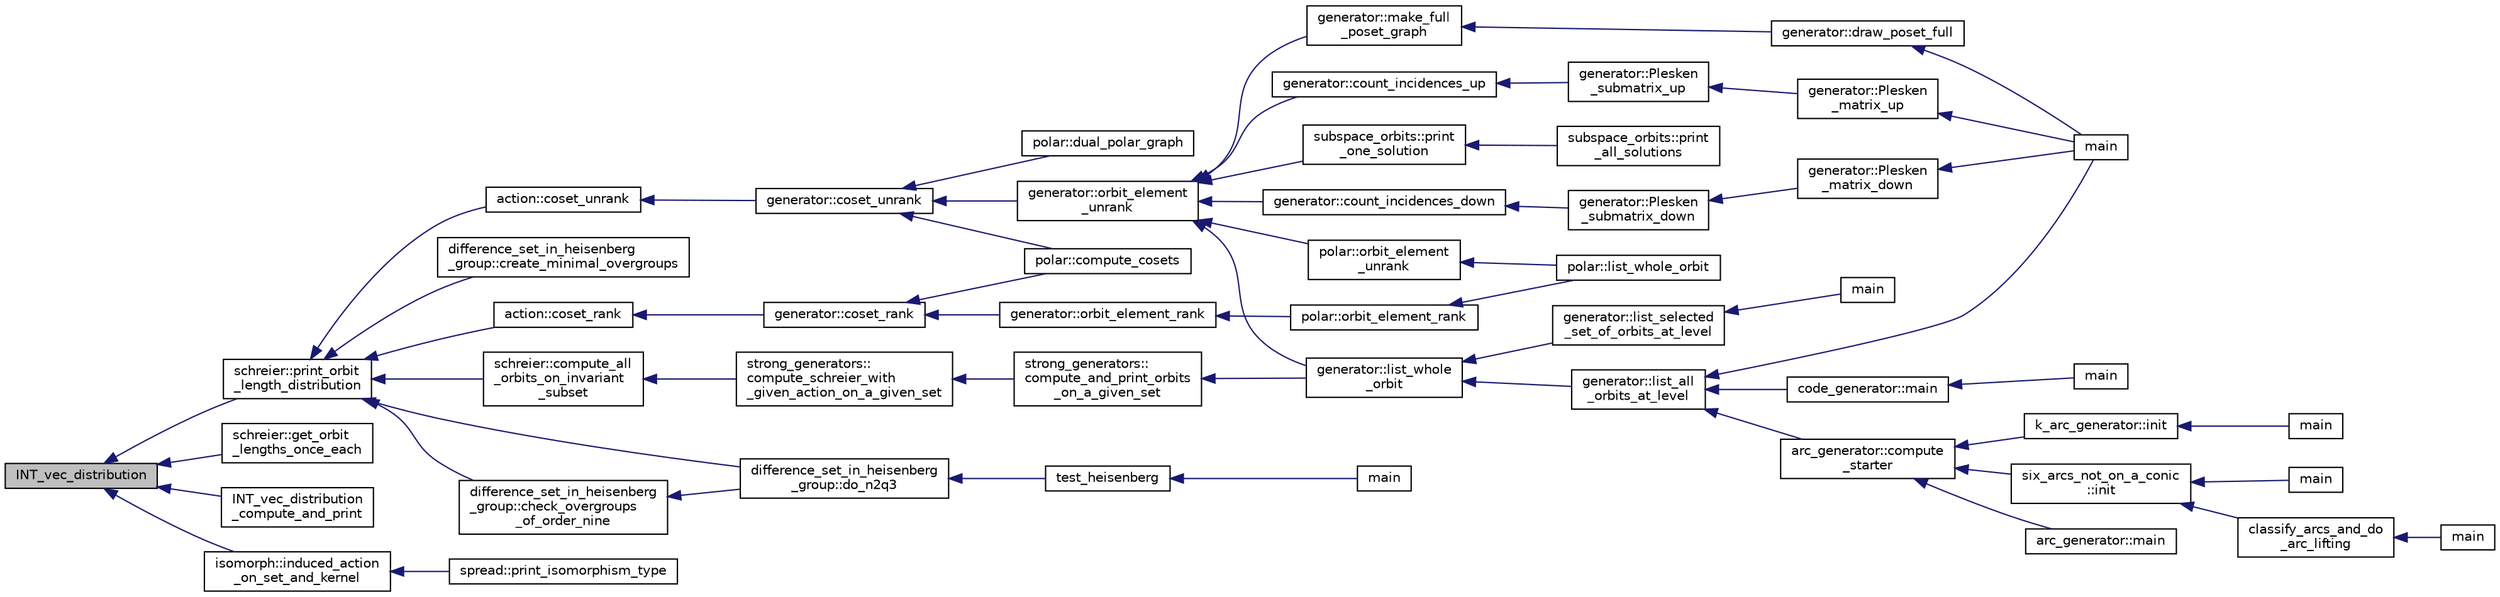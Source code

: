 digraph "INT_vec_distribution"
{
  edge [fontname="Helvetica",fontsize="10",labelfontname="Helvetica",labelfontsize="10"];
  node [fontname="Helvetica",fontsize="10",shape=record];
  rankdir="LR";
  Node2420 [label="INT_vec_distribution",height=0.2,width=0.4,color="black", fillcolor="grey75", style="filled", fontcolor="black"];
  Node2420 -> Node2421 [dir="back",color="midnightblue",fontsize="10",style="solid",fontname="Helvetica"];
  Node2421 [label="schreier::print_orbit\l_length_distribution",height=0.2,width=0.4,color="black", fillcolor="white", style="filled",URL="$d3/dd6/classschreier.html#a0464626aa62056d355b34898518c4589"];
  Node2421 -> Node2422 [dir="back",color="midnightblue",fontsize="10",style="solid",fontname="Helvetica"];
  Node2422 [label="difference_set_in_heisenberg\l_group::do_n2q3",height=0.2,width=0.4,color="black", fillcolor="white", style="filled",URL="$de/d8a/classdifference__set__in__heisenberg__group.html#aca82ff116dd5d17cfbb311e809b6d023"];
  Node2422 -> Node2423 [dir="back",color="midnightblue",fontsize="10",style="solid",fontname="Helvetica"];
  Node2423 [label="test_heisenberg",height=0.2,width=0.4,color="black", fillcolor="white", style="filled",URL="$d7/db9/tao_8_c.html#a87d0c5c3b1f228ddbc4f326d3b662c24"];
  Node2423 -> Node2424 [dir="back",color="midnightblue",fontsize="10",style="solid",fontname="Helvetica"];
  Node2424 [label="main",height=0.2,width=0.4,color="black", fillcolor="white", style="filled",URL="$d7/db9/tao_8_c.html#a3c04138a5bfe5d72780bb7e82a18e627"];
  Node2421 -> Node2425 [dir="back",color="midnightblue",fontsize="10",style="solid",fontname="Helvetica"];
  Node2425 [label="difference_set_in_heisenberg\l_group::check_overgroups\l_of_order_nine",height=0.2,width=0.4,color="black", fillcolor="white", style="filled",URL="$de/d8a/classdifference__set__in__heisenberg__group.html#af7075193cf272d5b63356e21ec1ab8a8"];
  Node2425 -> Node2422 [dir="back",color="midnightblue",fontsize="10",style="solid",fontname="Helvetica"];
  Node2421 -> Node2426 [dir="back",color="midnightblue",fontsize="10",style="solid",fontname="Helvetica"];
  Node2426 [label="difference_set_in_heisenberg\l_group::create_minimal_overgroups",height=0.2,width=0.4,color="black", fillcolor="white", style="filled",URL="$de/d8a/classdifference__set__in__heisenberg__group.html#a9bde5ad5da3ebaebf98fbfd3e8110b79"];
  Node2421 -> Node2427 [dir="back",color="midnightblue",fontsize="10",style="solid",fontname="Helvetica"];
  Node2427 [label="schreier::compute_all\l_orbits_on_invariant\l_subset",height=0.2,width=0.4,color="black", fillcolor="white", style="filled",URL="$d3/dd6/classschreier.html#ab5d7df97773f59ded1e98ba1abfa957c"];
  Node2427 -> Node2428 [dir="back",color="midnightblue",fontsize="10",style="solid",fontname="Helvetica"];
  Node2428 [label="strong_generators::\lcompute_schreier_with\l_given_action_on_a_given_set",height=0.2,width=0.4,color="black", fillcolor="white", style="filled",URL="$dc/d09/classstrong__generators.html#aa051afe7d56819e4ebfb45c3f8506a72"];
  Node2428 -> Node2429 [dir="back",color="midnightblue",fontsize="10",style="solid",fontname="Helvetica"];
  Node2429 [label="strong_generators::\lcompute_and_print_orbits\l_on_a_given_set",height=0.2,width=0.4,color="black", fillcolor="white", style="filled",URL="$dc/d09/classstrong__generators.html#a0fe43a7a27a1413b3bd675a9bda202b1"];
  Node2429 -> Node2430 [dir="back",color="midnightblue",fontsize="10",style="solid",fontname="Helvetica"];
  Node2430 [label="generator::list_whole\l_orbit",height=0.2,width=0.4,color="black", fillcolor="white", style="filled",URL="$d7/d73/classgenerator.html#aa102d1c1e32f0cd1dafeab1e0d1c18c1"];
  Node2430 -> Node2431 [dir="back",color="midnightblue",fontsize="10",style="solid",fontname="Helvetica"];
  Node2431 [label="generator::list_all\l_orbits_at_level",height=0.2,width=0.4,color="black", fillcolor="white", style="filled",URL="$d7/d73/classgenerator.html#a650880bf92f9f2bf124d4ead2cc01f70"];
  Node2431 -> Node2432 [dir="back",color="midnightblue",fontsize="10",style="solid",fontname="Helvetica"];
  Node2432 [label="code_generator::main",height=0.2,width=0.4,color="black", fillcolor="white", style="filled",URL="$db/d37/classcode__generator.html#ab3cf3a306e4032c2b471ac95321c599f"];
  Node2432 -> Node2433 [dir="back",color="midnightblue",fontsize="10",style="solid",fontname="Helvetica"];
  Node2433 [label="main",height=0.2,width=0.4,color="black", fillcolor="white", style="filled",URL="$d4/d4f/codes_8_c.html#a217dbf8b442f20279ea00b898af96f52"];
  Node2431 -> Node2434 [dir="back",color="midnightblue",fontsize="10",style="solid",fontname="Helvetica"];
  Node2434 [label="main",height=0.2,width=0.4,color="black", fillcolor="white", style="filled",URL="$de/d2d/graph_2graph_8_c.html#a217dbf8b442f20279ea00b898af96f52"];
  Node2431 -> Node2435 [dir="back",color="midnightblue",fontsize="10",style="solid",fontname="Helvetica"];
  Node2435 [label="arc_generator::compute\l_starter",height=0.2,width=0.4,color="black", fillcolor="white", style="filled",URL="$d4/d21/classarc__generator.html#aad1dcec3a1c302e743d574bd1ac857d9"];
  Node2435 -> Node2436 [dir="back",color="midnightblue",fontsize="10",style="solid",fontname="Helvetica"];
  Node2436 [label="arc_generator::main",height=0.2,width=0.4,color="black", fillcolor="white", style="filled",URL="$d4/d21/classarc__generator.html#ad80140b51b165dad1fe6ab232be7829a"];
  Node2435 -> Node2437 [dir="back",color="midnightblue",fontsize="10",style="solid",fontname="Helvetica"];
  Node2437 [label="k_arc_generator::init",height=0.2,width=0.4,color="black", fillcolor="white", style="filled",URL="$d6/dd8/classk__arc__generator.html#a6036d9f52ede9f8ca681505626b5361d"];
  Node2437 -> Node2438 [dir="back",color="midnightblue",fontsize="10",style="solid",fontname="Helvetica"];
  Node2438 [label="main",height=0.2,width=0.4,color="black", fillcolor="white", style="filled",URL="$d6/d01/k__arc__generator__main_8_c.html#a217dbf8b442f20279ea00b898af96f52"];
  Node2435 -> Node2439 [dir="back",color="midnightblue",fontsize="10",style="solid",fontname="Helvetica"];
  Node2439 [label="six_arcs_not_on_a_conic\l::init",height=0.2,width=0.4,color="black", fillcolor="white", style="filled",URL="$d8/de6/classsix__arcs__not__on__a__conic.html#a7a4d5cf8a098488729934cfa8a70944a"];
  Node2439 -> Node2440 [dir="back",color="midnightblue",fontsize="10",style="solid",fontname="Helvetica"];
  Node2440 [label="classify_arcs_and_do\l_arc_lifting",height=0.2,width=0.4,color="black", fillcolor="white", style="filled",URL="$d6/dc3/arc__lifting__main_8_c.html#afdd7be16f16b8c71e9a72fe5f6a0b59c"];
  Node2440 -> Node2441 [dir="back",color="midnightblue",fontsize="10",style="solid",fontname="Helvetica"];
  Node2441 [label="main",height=0.2,width=0.4,color="black", fillcolor="white", style="filled",URL="$d6/dc3/arc__lifting__main_8_c.html#a217dbf8b442f20279ea00b898af96f52"];
  Node2439 -> Node2442 [dir="back",color="midnightblue",fontsize="10",style="solid",fontname="Helvetica"];
  Node2442 [label="main",height=0.2,width=0.4,color="black", fillcolor="white", style="filled",URL="$d2/dfa/create__surface__main_8_c.html#a217dbf8b442f20279ea00b898af96f52"];
  Node2430 -> Node2443 [dir="back",color="midnightblue",fontsize="10",style="solid",fontname="Helvetica"];
  Node2443 [label="generator::list_selected\l_set_of_orbits_at_level",height=0.2,width=0.4,color="black", fillcolor="white", style="filled",URL="$d7/d73/classgenerator.html#a391f8ad3ba736baedd3dd2b7e31a0a62"];
  Node2443 -> Node2444 [dir="back",color="midnightblue",fontsize="10",style="solid",fontname="Helvetica"];
  Node2444 [label="main",height=0.2,width=0.4,color="black", fillcolor="white", style="filled",URL="$da/dd5/subspace__orbits__main_8_c.html#a217dbf8b442f20279ea00b898af96f52"];
  Node2421 -> Node2445 [dir="back",color="midnightblue",fontsize="10",style="solid",fontname="Helvetica"];
  Node2445 [label="action::coset_unrank",height=0.2,width=0.4,color="black", fillcolor="white", style="filled",URL="$d2/d86/classaction.html#aeabf488f671d4e77a8a892eb58d82b34"];
  Node2445 -> Node2446 [dir="back",color="midnightblue",fontsize="10",style="solid",fontname="Helvetica"];
  Node2446 [label="generator::coset_unrank",height=0.2,width=0.4,color="black", fillcolor="white", style="filled",URL="$d7/d73/classgenerator.html#a489f02ee804f130f666029a46020aaf6"];
  Node2446 -> Node2447 [dir="back",color="midnightblue",fontsize="10",style="solid",fontname="Helvetica"];
  Node2447 [label="polar::compute_cosets",height=0.2,width=0.4,color="black", fillcolor="white", style="filled",URL="$da/d1c/classpolar.html#a1fae83636607982bad299fd84380fc40"];
  Node2446 -> Node2448 [dir="back",color="midnightblue",fontsize="10",style="solid",fontname="Helvetica"];
  Node2448 [label="polar::dual_polar_graph",height=0.2,width=0.4,color="black", fillcolor="white", style="filled",URL="$da/d1c/classpolar.html#a6e5e2b0d9d3447cac72cb82ce3d2e9e5"];
  Node2446 -> Node2449 [dir="back",color="midnightblue",fontsize="10",style="solid",fontname="Helvetica"];
  Node2449 [label="generator::orbit_element\l_unrank",height=0.2,width=0.4,color="black", fillcolor="white", style="filled",URL="$d7/d73/classgenerator.html#a26a8d0b1964170e19dcbd37fa0a4957f"];
  Node2449 -> Node2450 [dir="back",color="midnightblue",fontsize="10",style="solid",fontname="Helvetica"];
  Node2450 [label="polar::orbit_element\l_unrank",height=0.2,width=0.4,color="black", fillcolor="white", style="filled",URL="$da/d1c/classpolar.html#abcc67b841c60f84478e531f9facf0b82"];
  Node2450 -> Node2451 [dir="back",color="midnightblue",fontsize="10",style="solid",fontname="Helvetica"];
  Node2451 [label="polar::list_whole_orbit",height=0.2,width=0.4,color="black", fillcolor="white", style="filled",URL="$da/d1c/classpolar.html#a26f04b7c75e45604ab772931ed2916fd"];
  Node2449 -> Node2430 [dir="back",color="midnightblue",fontsize="10",style="solid",fontname="Helvetica"];
  Node2449 -> Node2452 [dir="back",color="midnightblue",fontsize="10",style="solid",fontname="Helvetica"];
  Node2452 [label="generator::count_incidences_up",height=0.2,width=0.4,color="black", fillcolor="white", style="filled",URL="$d7/d73/classgenerator.html#a9d833d8494072c07de28b8f0e9b8155d"];
  Node2452 -> Node2453 [dir="back",color="midnightblue",fontsize="10",style="solid",fontname="Helvetica"];
  Node2453 [label="generator::Plesken\l_submatrix_up",height=0.2,width=0.4,color="black", fillcolor="white", style="filled",URL="$d7/d73/classgenerator.html#ad3d2ebc7da6268d878c5acfc5feefca5"];
  Node2453 -> Node2454 [dir="back",color="midnightblue",fontsize="10",style="solid",fontname="Helvetica"];
  Node2454 [label="generator::Plesken\l_matrix_up",height=0.2,width=0.4,color="black", fillcolor="white", style="filled",URL="$d7/d73/classgenerator.html#a5944c65399c201b426ea3ab2eb7cfa6e"];
  Node2454 -> Node2434 [dir="back",color="midnightblue",fontsize="10",style="solid",fontname="Helvetica"];
  Node2449 -> Node2455 [dir="back",color="midnightblue",fontsize="10",style="solid",fontname="Helvetica"];
  Node2455 [label="generator::count_incidences_down",height=0.2,width=0.4,color="black", fillcolor="white", style="filled",URL="$d7/d73/classgenerator.html#aef9312d2eab8e5ff47228fc5cdab3262"];
  Node2455 -> Node2456 [dir="back",color="midnightblue",fontsize="10",style="solid",fontname="Helvetica"];
  Node2456 [label="generator::Plesken\l_submatrix_down",height=0.2,width=0.4,color="black", fillcolor="white", style="filled",URL="$d7/d73/classgenerator.html#a8671e3798fb19accfa92c41d7389a8eb"];
  Node2456 -> Node2457 [dir="back",color="midnightblue",fontsize="10",style="solid",fontname="Helvetica"];
  Node2457 [label="generator::Plesken\l_matrix_down",height=0.2,width=0.4,color="black", fillcolor="white", style="filled",URL="$d7/d73/classgenerator.html#aa1ae9d8cbaa9d7012e7796499e4c93e9"];
  Node2457 -> Node2434 [dir="back",color="midnightblue",fontsize="10",style="solid",fontname="Helvetica"];
  Node2449 -> Node2458 [dir="back",color="midnightblue",fontsize="10",style="solid",fontname="Helvetica"];
  Node2458 [label="generator::make_full\l_poset_graph",height=0.2,width=0.4,color="black", fillcolor="white", style="filled",URL="$d7/d73/classgenerator.html#ab6415c4a8fbcc54c470448935a95aa56"];
  Node2458 -> Node2459 [dir="back",color="midnightblue",fontsize="10",style="solid",fontname="Helvetica"];
  Node2459 [label="generator::draw_poset_full",height=0.2,width=0.4,color="black", fillcolor="white", style="filled",URL="$d7/d73/classgenerator.html#a6f7f90e50993905db31342536ac59d8c"];
  Node2459 -> Node2434 [dir="back",color="midnightblue",fontsize="10",style="solid",fontname="Helvetica"];
  Node2449 -> Node2460 [dir="back",color="midnightblue",fontsize="10",style="solid",fontname="Helvetica"];
  Node2460 [label="subspace_orbits::print\l_one_solution",height=0.2,width=0.4,color="black", fillcolor="white", style="filled",URL="$d2/d9f/classsubspace__orbits.html#a9047cdfdfc64339f714ffe5e12a4b35f"];
  Node2460 -> Node2461 [dir="back",color="midnightblue",fontsize="10",style="solid",fontname="Helvetica"];
  Node2461 [label="subspace_orbits::print\l_all_solutions",height=0.2,width=0.4,color="black", fillcolor="white", style="filled",URL="$d2/d9f/classsubspace__orbits.html#ab3b725a940c2efd222746887c266d9de"];
  Node2421 -> Node2462 [dir="back",color="midnightblue",fontsize="10",style="solid",fontname="Helvetica"];
  Node2462 [label="action::coset_rank",height=0.2,width=0.4,color="black", fillcolor="white", style="filled",URL="$d2/d86/classaction.html#a5757c5b9562366be88526cc943c015e0"];
  Node2462 -> Node2463 [dir="back",color="midnightblue",fontsize="10",style="solid",fontname="Helvetica"];
  Node2463 [label="generator::coset_rank",height=0.2,width=0.4,color="black", fillcolor="white", style="filled",URL="$d7/d73/classgenerator.html#aee00240c0ae71885dd9d23b5423c56d9"];
  Node2463 -> Node2447 [dir="back",color="midnightblue",fontsize="10",style="solid",fontname="Helvetica"];
  Node2463 -> Node2464 [dir="back",color="midnightblue",fontsize="10",style="solid",fontname="Helvetica"];
  Node2464 [label="generator::orbit_element_rank",height=0.2,width=0.4,color="black", fillcolor="white", style="filled",URL="$d7/d73/classgenerator.html#a98e10a923dffa737fdb6ebc703d53fae"];
  Node2464 -> Node2465 [dir="back",color="midnightblue",fontsize="10",style="solid",fontname="Helvetica"];
  Node2465 [label="polar::orbit_element_rank",height=0.2,width=0.4,color="black", fillcolor="white", style="filled",URL="$da/d1c/classpolar.html#a70551ff23175b280b66bce27fe200275"];
  Node2465 -> Node2451 [dir="back",color="midnightblue",fontsize="10",style="solid",fontname="Helvetica"];
  Node2420 -> Node2466 [dir="back",color="midnightblue",fontsize="10",style="solid",fontname="Helvetica"];
  Node2466 [label="schreier::get_orbit\l_lengths_once_each",height=0.2,width=0.4,color="black", fillcolor="white", style="filled",URL="$d3/dd6/classschreier.html#a9f86e98688bf04c7210ccba5ffe23bd7"];
  Node2420 -> Node2467 [dir="back",color="midnightblue",fontsize="10",style="solid",fontname="Helvetica"];
  Node2467 [label="INT_vec_distribution\l_compute_and_print",height=0.2,width=0.4,color="black", fillcolor="white", style="filled",URL="$d4/d74/util_8_c.html#a2b19a430ec12f29fe3527ab5776f0a1b"];
  Node2420 -> Node2468 [dir="back",color="midnightblue",fontsize="10",style="solid",fontname="Helvetica"];
  Node2468 [label="isomorph::induced_action\l_on_set_and_kernel",height=0.2,width=0.4,color="black", fillcolor="white", style="filled",URL="$d3/d5f/classisomorph.html#a77563cca300ed45768afe24ce54d453a"];
  Node2468 -> Node2469 [dir="back",color="midnightblue",fontsize="10",style="solid",fontname="Helvetica"];
  Node2469 [label="spread::print_isomorphism_type",height=0.2,width=0.4,color="black", fillcolor="white", style="filled",URL="$da/dc1/classspread.html#ac00cfa228f832076e6e5d81319828fa7"];
}

